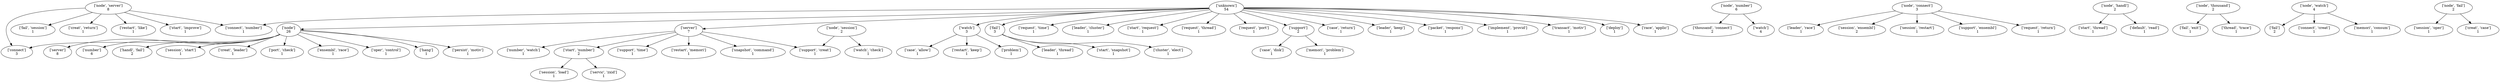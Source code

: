 strict digraph  {
	"['unknown']
54" -> "['node']
26";
	"['unknown']
54" -> "['server']
7";
	"['unknown']
54" -> "['connect', 'number']
1";
	"['unknown']
54" -> "['watch']
3";
	"['unknown']
54" -> "['fail']
3";
	"['unknown']
54" -> "['request', 'time']
1";
	"['unknown']
54" -> "['leader', 'cluster']
1";
	"['unknown']
54" -> "['start', 'request']
1";
	"['unknown']
54" -> "['request', 'thread']
1";
	"['unknown']
54" -> "['request', 'port']
1";
	"['unknown']
54" -> "['support']
2";
	"['unknown']
54" -> "['case', 'return']
1";
	"['unknown']
54" -> "['leader', 'keep']
1";
	"['unknown']
54" -> "['packet', 'respons']
1";
	"['unknown']
54" -> "['implement', 'provid']
1";
	"['unknown']
54" -> "['transact', 'motiv']
1";
	"['unknown']
54" -> "['deploy']
1";
	"['unknown']
54" -> "['race', 'applic']
1";
	"['node']
26" -> "['server']
8";
	"['node']
26" -> "['number']
6";
	"['node']
26" -> "['connect']
3";
	"['node']
26" -> "['handl', 'fail']
2";
	"['node']
26" -> "['session', 'start']
1";
	"['node']
26" -> "['creat', 'leader']
1";
	"['node']
26" -> "['port', 'check']
1";
	"['node']
26" -> "['ensembl', 'race']
1";
	"['node']
26" -> "['oper', 'control']
1";
	"['node']
26" -> "['hang']
1";
	"['node']
26" -> "['persist', 'motiv']
1";
	"['server']
7" -> "['number', 'watch']
1";
	"['server']
7" -> "['start', 'number']
2";
	"['server']
7" -> "['support', 'time']
1";
	"['server']
7" -> "['support', 'creat']
1";
	"['server']
7" -> "['restart', 'memori']
1";
	"['server']
7" -> "['snapshot', 'command']
1";
	"['watch']
3" -> "['case', 'allow']
1";
	"['watch']
3" -> "['restart', 'keep']
1";
	"['watch']
3" -> "['problem']
1";
	"['fail']
3" -> "['leader', 'thread']
1";
	"['fail']
3" -> "['start', 'snapshot']
1";
	"['fail']
3" -> "['cluster', 'elect']
1";
	"['support']
2" -> "['case', 'disk']
1";
	"['support']
2" -> "['memori', 'problem']
1";
	"['start', 'number']
2" -> "['session', 'load']
1";
	"['start', 'number']
2" -> "['servic', 'zxid']
1";
	"['node', 'server']
8" -> "['connect', 'number']
1";
	"['node', 'server']
8" -> "['connect']
3";
	"['node', 'server']
8" -> "['fail', 'session']
1";
	"['node', 'server']
8" -> "['creat', 'return']
1";
	"['node', 'server']
8" -> "['restart', 'like']
1";
	"['node', 'server']
8" -> "['start', 'improve']
1";
	"['node', 'number']
6" -> "['thousand', 'connect']
2";
	"['node', 'number']
6" -> "['watch']
4";
	"['node', 'connect']
3" -> "['leader', 'race']
1";
	"['node', 'connect']
3" -> "['session', 'ensembl']
2";
	"['node', 'connect']
3" -> "['session', 'restart']
1";
	"['node', 'connect']
3" -> "['support', 'ensembl']
1";
	"['node', 'connect']
3" -> "['request', 'return']
1";
	"['node', 'handl']
2" -> "['start', 'thread']
1";
	"['node', 'handl']
2" -> "['default', 'read']
1";
	"['node', 'thousand']
2" -> "['fail', 'exit']
1";
	"['node', 'thousand']
2" -> "['thread', 'trace']
1";
	"['node', 'watch']
4" -> "['fail']
2";
	"['node', 'watch']
4" -> "['connect', 'creat']
1";
	"['node', 'watch']
4" -> "['memori', 'consum']
1";
	"['node', 'session']
2" -> "['support', 'creat']
1";
	"['node', 'session']
2" -> "['watch', 'check']
1";
	"['node', 'fail']
2" -> "['session', 'oper']
1";
	"['node', 'fail']
2" -> "['creat', 'case']
1";
}
